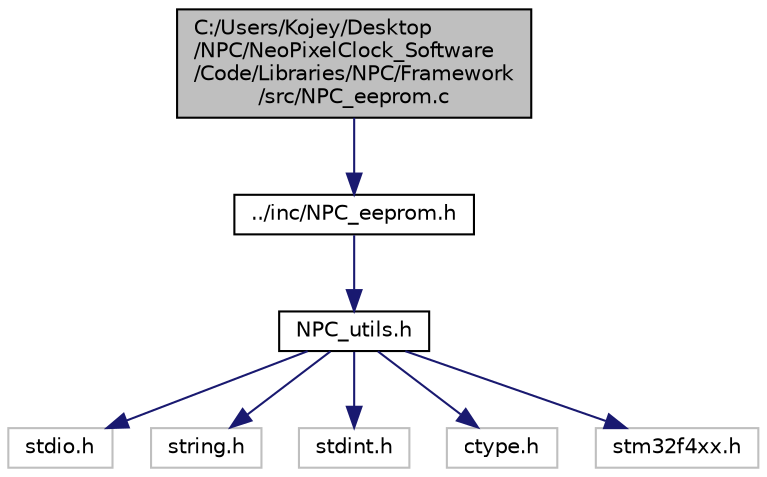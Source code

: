 digraph "C:/Users/Kojey/Desktop/NPC/NeoPixelClock_Software/Code/Libraries/NPC/Framework/src/NPC_eeprom.c"
{
  edge [fontname="Helvetica",fontsize="10",labelfontname="Helvetica",labelfontsize="10"];
  node [fontname="Helvetica",fontsize="10",shape=record];
  Node0 [label="C:/Users/Kojey/Desktop\l/NPC/NeoPixelClock_Software\l/Code/Libraries/NPC/Framework\l/src/NPC_eeprom.c",height=0.2,width=0.4,color="black", fillcolor="grey75", style="filled", fontcolor="black"];
  Node0 -> Node1 [color="midnightblue",fontsize="10",style="solid"];
  Node1 [label="../inc/NPC_eeprom.h",height=0.2,width=0.4,color="black", fillcolor="white", style="filled",URL="$_n_p_c__eeprom_8h.html",tooltip="This file contains all the configuration prototypes used by the eeprom firmware. "];
  Node1 -> Node2 [color="midnightblue",fontsize="10",style="solid"];
  Node2 [label="NPC_utils.h",height=0.2,width=0.4,color="black", fillcolor="white", style="filled",URL="$_n_p_c__utils_8h.html",tooltip="This file contains all the utility functions prototypes used by the NPC. "];
  Node2 -> Node3 [color="midnightblue",fontsize="10",style="solid"];
  Node3 [label="stdio.h",height=0.2,width=0.4,color="grey75", fillcolor="white", style="filled"];
  Node2 -> Node4 [color="midnightblue",fontsize="10",style="solid"];
  Node4 [label="string.h",height=0.2,width=0.4,color="grey75", fillcolor="white", style="filled"];
  Node2 -> Node5 [color="midnightblue",fontsize="10",style="solid"];
  Node5 [label="stdint.h",height=0.2,width=0.4,color="grey75", fillcolor="white", style="filled"];
  Node2 -> Node6 [color="midnightblue",fontsize="10",style="solid"];
  Node6 [label="ctype.h",height=0.2,width=0.4,color="grey75", fillcolor="white", style="filled"];
  Node2 -> Node7 [color="midnightblue",fontsize="10",style="solid"];
  Node7 [label="stm32f4xx.h",height=0.2,width=0.4,color="grey75", fillcolor="white", style="filled"];
}
